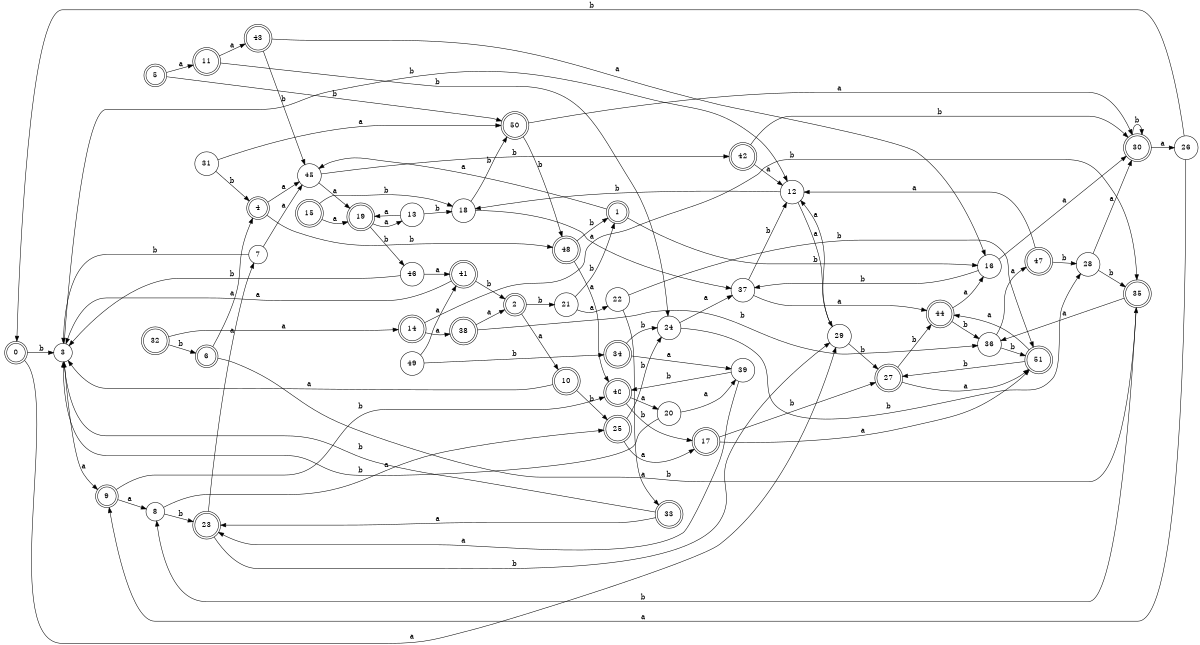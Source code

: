digraph n42_6 {
__start0 [label="" shape="none"];

rankdir=LR;
size="8,5";

s0 [style="rounded,filled", color="black", fillcolor="white" shape="doublecircle", label="0"];
s1 [style="rounded,filled", color="black", fillcolor="white" shape="doublecircle", label="1"];
s2 [style="rounded,filled", color="black", fillcolor="white" shape="doublecircle", label="2"];
s3 [style="filled", color="black", fillcolor="white" shape="circle", label="3"];
s4 [style="rounded,filled", color="black", fillcolor="white" shape="doublecircle", label="4"];
s5 [style="rounded,filled", color="black", fillcolor="white" shape="doublecircle", label="5"];
s6 [style="rounded,filled", color="black", fillcolor="white" shape="doublecircle", label="6"];
s7 [style="filled", color="black", fillcolor="white" shape="circle", label="7"];
s8 [style="filled", color="black", fillcolor="white" shape="circle", label="8"];
s9 [style="rounded,filled", color="black", fillcolor="white" shape="doublecircle", label="9"];
s10 [style="rounded,filled", color="black", fillcolor="white" shape="doublecircle", label="10"];
s11 [style="rounded,filled", color="black", fillcolor="white" shape="doublecircle", label="11"];
s12 [style="filled", color="black", fillcolor="white" shape="circle", label="12"];
s13 [style="filled", color="black", fillcolor="white" shape="circle", label="13"];
s14 [style="rounded,filled", color="black", fillcolor="white" shape="doublecircle", label="14"];
s15 [style="rounded,filled", color="black", fillcolor="white" shape="doublecircle", label="15"];
s16 [style="filled", color="black", fillcolor="white" shape="circle", label="16"];
s17 [style="rounded,filled", color="black", fillcolor="white" shape="doublecircle", label="17"];
s18 [style="filled", color="black", fillcolor="white" shape="circle", label="18"];
s19 [style="rounded,filled", color="black", fillcolor="white" shape="doublecircle", label="19"];
s20 [style="filled", color="black", fillcolor="white" shape="circle", label="20"];
s21 [style="filled", color="black", fillcolor="white" shape="circle", label="21"];
s22 [style="filled", color="black", fillcolor="white" shape="circle", label="22"];
s23 [style="rounded,filled", color="black", fillcolor="white" shape="doublecircle", label="23"];
s24 [style="filled", color="black", fillcolor="white" shape="circle", label="24"];
s25 [style="rounded,filled", color="black", fillcolor="white" shape="doublecircle", label="25"];
s26 [style="filled", color="black", fillcolor="white" shape="circle", label="26"];
s27 [style="rounded,filled", color="black", fillcolor="white" shape="doublecircle", label="27"];
s28 [style="filled", color="black", fillcolor="white" shape="circle", label="28"];
s29 [style="filled", color="black", fillcolor="white" shape="circle", label="29"];
s30 [style="rounded,filled", color="black", fillcolor="white" shape="doublecircle", label="30"];
s31 [style="filled", color="black", fillcolor="white" shape="circle", label="31"];
s32 [style="rounded,filled", color="black", fillcolor="white" shape="doublecircle", label="32"];
s33 [style="rounded,filled", color="black", fillcolor="white" shape="doublecircle", label="33"];
s34 [style="rounded,filled", color="black", fillcolor="white" shape="doublecircle", label="34"];
s35 [style="rounded,filled", color="black", fillcolor="white" shape="doublecircle", label="35"];
s36 [style="filled", color="black", fillcolor="white" shape="circle", label="36"];
s37 [style="filled", color="black", fillcolor="white" shape="circle", label="37"];
s38 [style="rounded,filled", color="black", fillcolor="white" shape="doublecircle", label="38"];
s39 [style="filled", color="black", fillcolor="white" shape="circle", label="39"];
s40 [style="rounded,filled", color="black", fillcolor="white" shape="doublecircle", label="40"];
s41 [style="rounded,filled", color="black", fillcolor="white" shape="doublecircle", label="41"];
s42 [style="rounded,filled", color="black", fillcolor="white" shape="doublecircle", label="42"];
s43 [style="rounded,filled", color="black", fillcolor="white" shape="doublecircle", label="43"];
s44 [style="rounded,filled", color="black", fillcolor="white" shape="doublecircle", label="44"];
s45 [style="filled", color="black", fillcolor="white" shape="circle", label="45"];
s46 [style="filled", color="black", fillcolor="white" shape="circle", label="46"];
s47 [style="rounded,filled", color="black", fillcolor="white" shape="doublecircle", label="47"];
s48 [style="rounded,filled", color="black", fillcolor="white" shape="doublecircle", label="48"];
s49 [style="filled", color="black", fillcolor="white" shape="circle", label="49"];
s50 [style="rounded,filled", color="black", fillcolor="white" shape="doublecircle", label="50"];
s51 [style="rounded,filled", color="black", fillcolor="white" shape="doublecircle", label="51"];
s0 -> s29 [label="a"];
s0 -> s3 [label="b"];
s1 -> s45 [label="a"];
s1 -> s16 [label="b"];
s2 -> s10 [label="a"];
s2 -> s21 [label="b"];
s3 -> s9 [label="a"];
s3 -> s12 [label="b"];
s4 -> s45 [label="a"];
s4 -> s48 [label="b"];
s5 -> s11 [label="a"];
s5 -> s50 [label="b"];
s6 -> s4 [label="a"];
s6 -> s35 [label="b"];
s7 -> s45 [label="a"];
s7 -> s3 [label="b"];
s8 -> s25 [label="a"];
s8 -> s23 [label="b"];
s9 -> s8 [label="a"];
s9 -> s40 [label="b"];
s10 -> s3 [label="a"];
s10 -> s25 [label="b"];
s11 -> s43 [label="a"];
s11 -> s24 [label="b"];
s12 -> s29 [label="a"];
s12 -> s18 [label="b"];
s13 -> s19 [label="a"];
s13 -> s18 [label="b"];
s14 -> s38 [label="a"];
s14 -> s35 [label="b"];
s15 -> s19 [label="a"];
s15 -> s18 [label="b"];
s16 -> s30 [label="a"];
s16 -> s37 [label="b"];
s17 -> s51 [label="a"];
s17 -> s27 [label="b"];
s18 -> s37 [label="a"];
s18 -> s50 [label="b"];
s19 -> s13 [label="a"];
s19 -> s46 [label="b"];
s20 -> s39 [label="a"];
s20 -> s3 [label="b"];
s21 -> s22 [label="a"];
s21 -> s1 [label="b"];
s22 -> s33 [label="a"];
s22 -> s51 [label="b"];
s23 -> s7 [label="a"];
s23 -> s29 [label="b"];
s24 -> s37 [label="a"];
s24 -> s28 [label="b"];
s25 -> s17 [label="a"];
s25 -> s24 [label="b"];
s26 -> s9 [label="a"];
s26 -> s0 [label="b"];
s27 -> s51 [label="a"];
s27 -> s44 [label="b"];
s28 -> s30 [label="a"];
s28 -> s35 [label="b"];
s29 -> s12 [label="a"];
s29 -> s27 [label="b"];
s30 -> s26 [label="a"];
s30 -> s30 [label="b"];
s31 -> s50 [label="a"];
s31 -> s4 [label="b"];
s32 -> s14 [label="a"];
s32 -> s6 [label="b"];
s33 -> s23 [label="a"];
s33 -> s3 [label="b"];
s34 -> s39 [label="a"];
s34 -> s24 [label="b"];
s35 -> s36 [label="a"];
s35 -> s8 [label="b"];
s36 -> s47 [label="a"];
s36 -> s51 [label="b"];
s37 -> s44 [label="a"];
s37 -> s12 [label="b"];
s38 -> s2 [label="a"];
s38 -> s36 [label="b"];
s39 -> s23 [label="a"];
s39 -> s40 [label="b"];
s40 -> s20 [label="a"];
s40 -> s17 [label="b"];
s41 -> s3 [label="a"];
s41 -> s2 [label="b"];
s42 -> s12 [label="a"];
s42 -> s30 [label="b"];
s43 -> s16 [label="a"];
s43 -> s45 [label="b"];
s44 -> s16 [label="a"];
s44 -> s36 [label="b"];
s45 -> s19 [label="a"];
s45 -> s42 [label="b"];
s46 -> s41 [label="a"];
s46 -> s3 [label="b"];
s47 -> s12 [label="a"];
s47 -> s28 [label="b"];
s48 -> s40 [label="a"];
s48 -> s1 [label="b"];
s49 -> s41 [label="a"];
s49 -> s34 [label="b"];
s50 -> s30 [label="a"];
s50 -> s48 [label="b"];
s51 -> s44 [label="a"];
s51 -> s27 [label="b"];

}